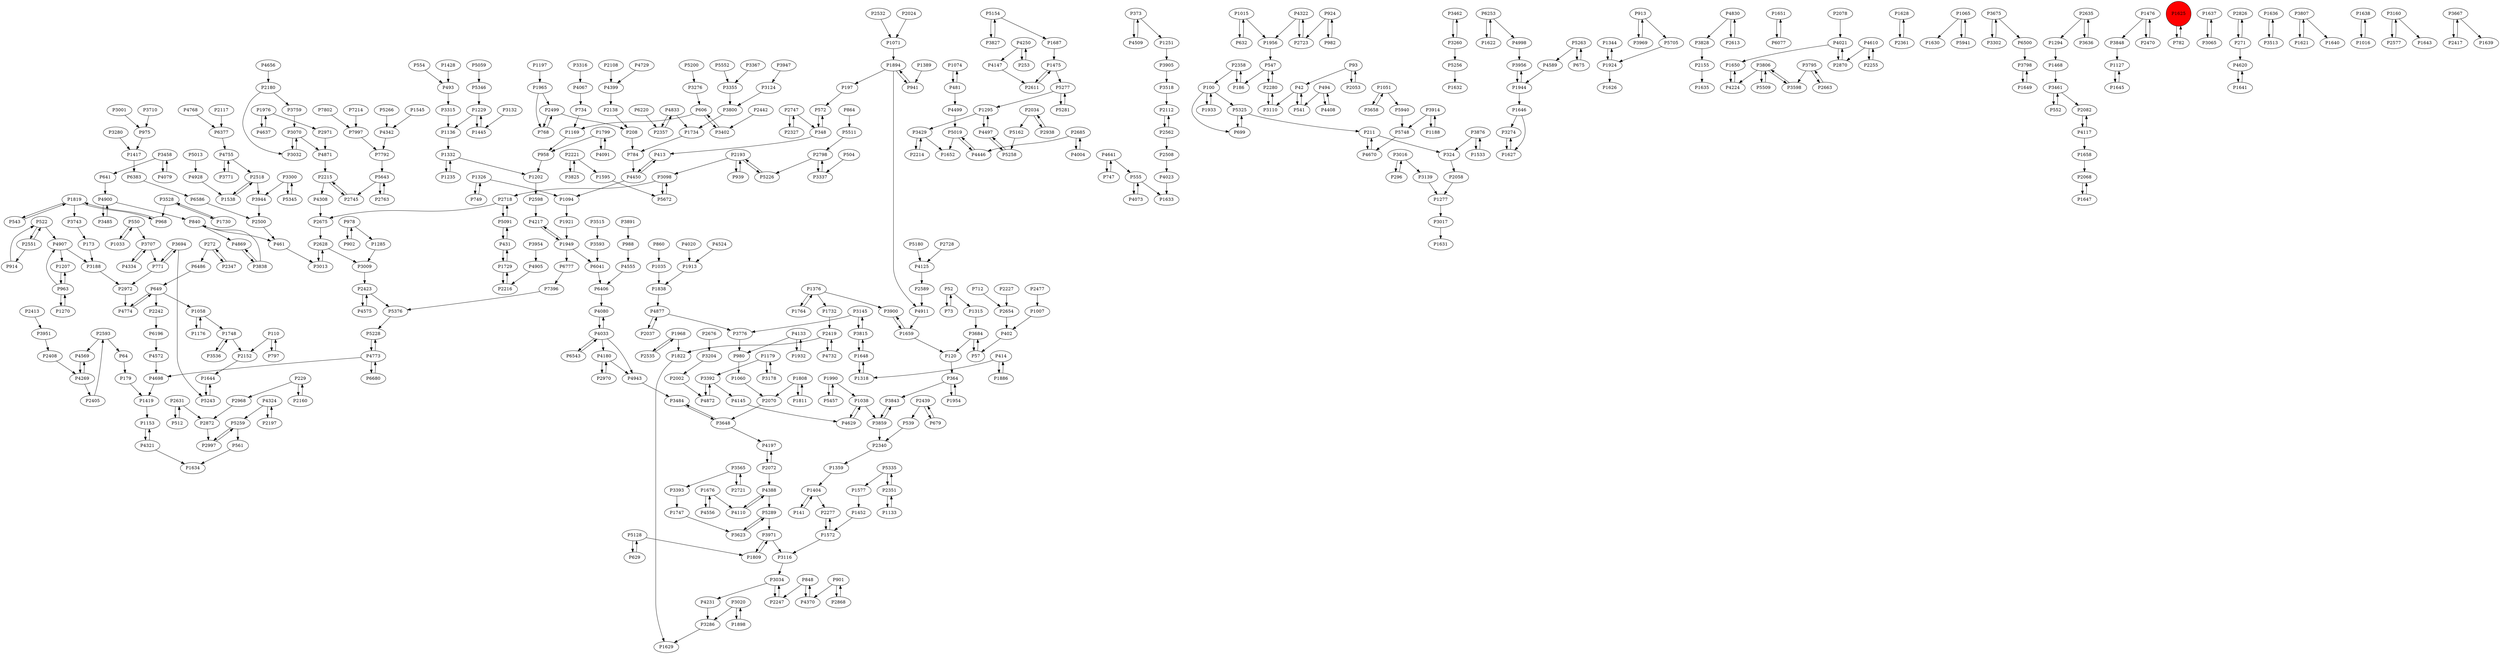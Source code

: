 digraph {
	P1428 -> P493
	P6196 -> P4572
	P4133 -> P1932
	P1921 -> P1949
	P2442 -> P3402
	P2971 -> P4871
	P3188 -> P2972
	P1074 -> P481
	P3905 -> P3518
	P1315 -> P3684
	P2072 -> P4197
	P5325 -> P699
	P2358 -> P100
	P1687 -> P1475
	P3462 -> P3260
	P6253 -> P1622
	P4656 -> P2180
	P6680 -> P4773
	P4067 -> P734
	P982 -> P924
	P1819 -> P3743
	P504 -> P3337
	P3707 -> P771
	P4033 -> P6543
	P4575 -> P2423
	P2327 -> P2747
	P939 -> P2193
	P1344 -> P1924
	P975 -> P1417
	P4830 -> P3828
	P4408 -> P494
	P1646 -> P3274
	P1007 -> P402
	P5705 -> P1924
	P1747 -> P3623
	P2532 -> P1071
	P1376 -> P1764
	P3838 -> P840
	P4033 -> P4180
	P4197 -> P2072
	P2002 -> P4872
	P1651 -> P6077
	P840 -> P461
	P3954 -> P4905
	P4020 -> P1913
	P2718 -> P5091
	P324 -> P2058
	P4877 -> P2037
	P4499 -> P5019
	P4021 -> P1650
	P1676 -> P4556
	P2728 -> P4125
	P3648 -> P4197
	P4773 -> P4698
	P1949 -> P4217
	P1628 -> P2361
	P1065 -> P1630
	P5128 -> P1809
	P561 -> P1634
	P3900 -> P1659
	P4871 -> P2215
	P3798 -> P1649
	P2535 -> P1968
	P52 -> P1315
	P5154 -> P1687
	P5289 -> P3623
	P364 -> P1954
	P5376 -> P5228
	P5019 -> P1652
	P2058 -> P1277
	P481 -> P1074
	P2477 -> P1007
	P3302 -> P3675
	P253 -> P4250
	P1894 -> P197
	P988 -> P4555
	P3461 -> P552
	P6777 -> P7396
	P493 -> P3315
	P1179 -> P3392
	P5643 -> P2745
	P3675 -> P6500
	P2227 -> P2654
	P1475 -> P5277
	P3260 -> P5256
	P1404 -> P141
	P3815 -> P3145
	P1376 -> P3900
	P2070 -> P3648
	P431 -> P1729
	P2358 -> P186
	P42 -> P541
	P173 -> P3188
	P4833 -> P1734
	P1251 -> P3905
	P2221 -> P1595
	P42 -> P3110
	P1235 -> P1332
	P3776 -> P980
	P712 -> P2654
	P3016 -> P3139
	P229 -> P2968
	P141 -> P1404
	P1965 -> P768
	P4125 -> P2589
	P2197 -> P4324
	P2423 -> P5376
	P554 -> P493
	P414 -> P1318
	P5748 -> P4670
	P2423 -> P4575
	P1153 -> P4321
	P3016 -> P296
	P4755 -> P3771
	P3914 -> P1188
	P1734 -> P784
	P4217 -> P1949
	P4117 -> P2082
	P3951 -> P2408
	P3274 -> P1627
	P2499 -> P768
	P4556 -> P1676
	P2419 -> P4732
	P1188 -> P3914
	P5258 -> P4497
	P364 -> P3843
	P1658 -> P2068
	P5243 -> P1644
	P5335 -> P1577
	P914 -> P522
	P547 -> P2280
	P179 -> P1419
	P4773 -> P6680
	P3598 -> P3806
	P4033 -> P4943
	P4637 -> P1976
	P3848 -> P1127
	P864 -> P5511
	P4370 -> P848
	P4117 -> P1658
	P4180 -> P2970
	P1625 -> P782
	P1622 -> P6253
	P4610 -> P2255
	P1572 -> P2277
	P3947 -> P3124
	P4269 -> P4569
	P3429 -> P1652
	P2968 -> P2872
	P208 -> P784
	P1729 -> P431
	P1956 -> P547
	P100 -> P1933
	P4509 -> P373
	P1644 -> P5243
	P860 -> P1035
	P1058 -> P1748
	P1295 -> P4497
	P784 -> P4450
	P1924 -> P1344
	P5226 -> P2193
	P1764 -> P1376
	P1637 -> P3065
	P2340 -> P1359
	P2280 -> P547
	P4641 -> P747
	P4698 -> P1419
	P649 -> P2242
	P2826 -> P271
	P3337 -> P2798
	P3017 -> P1631
	P4943 -> P3484
	P3013 -> P2628
	P4833 -> P2357
	P272 -> P6486
	P3458 -> P641
	P4524 -> P1913
	P1332 -> P1235
	P2747 -> P2327
	P6586 -> P2500
	P5266 -> P4342
	P4147 -> P2611
	P4079 -> P3458
	P3593 -> P6041
	P2631 -> P512
	P52 -> P73
	P606 -> P1169
	P3110 -> P2280
	P3684 -> P120
	P2798 -> P3337
	P3355 -> P3800
	P4004 -> P2685
	P4768 -> P6377
	P1468 -> P3461
	P413 -> P4450
	P3971 -> P3116
	P1051 -> P3658
	P1944 -> P1646
	P1659 -> P3900
	P5511 -> P2798
	P4497 -> P1295
	P1577 -> P1452
	P1419 -> P1153
	P1808 -> P1811
	P4342 -> P7792
	P541 -> P42
	P4620 -> P1641
	P2685 -> P4446
	P1933 -> P100
	P3800 -> P1734
	P2551 -> P522
	P5091 -> P431
	P6220 -> P2357
	P1659 -> P120
	P3528 -> P1730
	P734 -> P1169
	P649 -> P1058
	P3515 -> P3593
	P649 -> P4774
	P4231 -> P3286
	P271 -> P4620
	P5457 -> P1990
	P3124 -> P3800
	P1676 -> P4110
	P2593 -> P64
	P4641 -> P555
	P3891 -> P988
	P4145 -> P4629
	P902 -> P978
	P2408 -> P4269
	P1932 -> P4133
	P5059 -> P5346
	P1295 -> P3429
	P924 -> P982
	P5552 -> P3355
	P4388 -> P5289
	P1627 -> P3274
	P3116 -> P3034
	P4080 -> P4033
	P1332 -> P1202
	P1476 -> P2470
	P1636 -> P3513
	P5200 -> P3276
	P771 -> P2972
	P4732 -> P2419
	P271 -> P2826
	P1949 -> P6041
	P5091 -> P2718
	P5228 -> P4773
	P4110 -> P4388
	P7214 -> P7997
	P4399 -> P2138
	P5281 -> P5277
	P3807 -> P1621
	P4388 -> P4110
	P461 -> P3013
	P5259 -> P561
	P2180 -> P3759
	P1886 -> P414
	P522 -> P4907
	P2413 -> P3951
	P3536 -> P1748
	P4755 -> P2518
	P5019 -> P4446
	P1965 -> P2499
	P1094 -> P1921
	P2193 -> P3098
	P186 -> P2358
	P3707 -> P4334
	P797 -> P110
	P1065 -> P5941
	P57 -> P3684
	P1990 -> P5457
	P2593 -> P4569
	P4321 -> P1634
	P2611 -> P1475
	P1968 -> P2535
	P5277 -> P5281
	P1729 -> P2216
	P4133 -> P980
	P1638 -> P1016
	P2072 -> P4388
	P924 -> P2723
	P2747 -> P348
	P4830 -> P2613
	P958 -> P1202
	P1822 -> P1629
	P5325 -> P211
	P5154 -> P3827
	P3300 -> P5345
	P6486 -> P649
	P1445 -> P1229
	P4872 -> P3392
	P1819 -> P968
	P2635 -> P1294
	P2589 -> P4911
	P2562 -> P2508
	P4869 -> P3838
	P2215 -> P2745
	P348 -> P572
	P3710 -> P975
	P1207 -> P963
	P1277 -> P3017
	P100 -> P699
	P4224 -> P1650
	P1197 -> P1965
	P552 -> P3461
	P512 -> P2631
	P2631 -> P2872
	P572 -> P348
	P550 -> P1033
	P3098 -> P2718
	P782 -> P1625
	P3944 -> P2500
	P5256 -> P1632
	P7997 -> P7792
	P5277 -> P1295
	P5162 -> P5258
	P1202 -> P2598
	P3001 -> P975
	P1060 -> P2070
	P3032 -> P3070
	P1058 -> P1176
	P3828 -> P2155
	P3367 -> P3355
	P543 -> P1819
	P2745 -> P2215
	P2663 -> P3795
	P2215 -> P4308
	P3145 -> P3776
	P3034 -> P2247
	P2351 -> P5335
	P5335 -> P2351
	P1051 -> P5940
	P840 -> P4869
	P348 -> P413
	P1318 -> P1648
	P963 -> P1207
	P2685 -> P4004
	P4180 -> P4943
	P1229 -> P1445
	P3969 -> P913
	P1476 -> P3848
	P1133 -> P2351
	P4774 -> P649
	P3771 -> P4755
	P93 -> P2053
	P3694 -> P5243
	P93 -> P42
	P2034 -> P2938
	P1894 -> P4911
	P1799 -> P958
	P2718 -> P2675
	P1294 -> P1468
	P3971 -> P1809
	P5346 -> P1229
	P3392 -> P4872
	P2216 -> P1729
	P2598 -> P4217
	P197 -> P572
	P1990 -> P1038
	P4334 -> P3707
	P1838 -> P4877
	P1038 -> P4629
	P3914 -> P5748
	P3815 -> P1648
	P1647 -> P2068
	P414 -> P1886
	P2053 -> P93
	P4033 -> P4080
	P3160 -> P2577
	P1015 -> P1956
	P2676 -> P3204
	P1748 -> P3536
	P1649 -> P3798
	P3393 -> P1747
	P2470 -> P1476
	P6543 -> P4033
	P2500 -> P461
	P1924 -> P1626
	P3145 -> P3815
	P4324 -> P5259
	P2361 -> P1628
	P110 -> P2152
	P6383 -> P6586
	P100 -> P5325
	P4729 -> P4399
	P3795 -> P2663
	P4911 -> P1659
	P1015 -> P632
	P1949 -> P6777
	P1326 -> P749
	P431 -> P5091
	P901 -> P4370
	P963 -> P4907
	P2439 -> P679
	P4928 -> P1538
	P3565 -> P2721
	P229 -> P2160
	P1538 -> P2518
	P6253 -> P4998
	P2628 -> P3013
	P1641 -> P4620
	P4900 -> P840
	P2938 -> P2034
	P4998 -> P3956
	P1326 -> P1094
	P2193 -> P939
	P4877 -> P3776
	P1595 -> P5672
	P1648 -> P1318
	P2108 -> P4399
	P522 -> P2551
	P373 -> P1251
	P2763 -> P5643
	P1176 -> P1058
	P6406 -> P4080
	P402 -> P57
	P629 -> P5128
	P4589 -> P1944
	P1545 -> P4342
	P1732 -> P2419
	P2562 -> P2112
	P3528 -> P968
	P4629 -> P1038
	P2280 -> P3110
	P4091 -> P1799
	P3458 -> P4079
	P4446 -> P5019
	P3485 -> P4900
	P768 -> P2499
	P5013 -> P4928
	P4021 -> P2870
	P2034 -> P5162
	P494 -> P4408
	P3806 -> P4224
	P7396 -> P5376
	P2798 -> P5226
	P978 -> P902
	P3070 -> P4871
	P3743 -> P173
	P978 -> P1285
	P4773 -> P5228
	P4250 -> P4147
	P5289 -> P3971
	P3675 -> P3302
	P2635 -> P3636
	P4450 -> P413
	P2405 -> P2593
	P3838 -> P4869
	P4610 -> P2870
	P2551 -> P914
	P2221 -> P3825
	P848 -> P4370
	P2024 -> P1071
	P1033 -> P550
	P1136 -> P1332
	P2277 -> P1572
	P3956 -> P1944
	P3658 -> P1051
	P3667 -> P2417
	P4905 -> P2216
	P3859 -> P2340
	P2082 -> P4117
	P3204 -> P2002
	P3020 -> P1898
	P2117 -> P6377
	P2970 -> P4180
	P1452 -> P1572
	P1071 -> P1894
	P4322 -> P2723
	P2997 -> P5259
	P2180 -> P3032
	P4907 -> P1207
	P1127 -> P1645
	P5263 -> P4589
	P3429 -> P2214
	P494 -> P541
	P1646 -> P1627
	P4324 -> P2197
	P3825 -> P2221
	P1229 -> P1136
	P3667 -> P1639
	P1748 -> P2152
	P3827 -> P5154
	P3694 -> P771
	P2872 -> P2997
	P1650 -> P4224
	P1169 -> P958
	P1359 -> P1404
	P4322 -> P1956
	P3316 -> P4067
	P296 -> P3016
	P2138 -> P208
	P747 -> P4641
	P1533 -> P3876
	P4900 -> P3485
	P2972 -> P4774
	P2499 -> P208
	P3636 -> P2635
	P3795 -> P3598
	P3139 -> P1277
	P5259 -> P2997
	P1285 -> P3009
	P1016 -> P1638
	P3518 -> P2112
	P2078 -> P4021
	P7802 -> P7997
	P1811 -> P1808
	P110 -> P797
	P2417 -> P3667
	P4907 -> P3188
	P6077 -> P1651
	P5509 -> P3806
	P1976 -> P2971
	P3276 -> P606
	P2723 -> P4322
	P1799 -> P4091
	P675 -> P5263
	P2255 -> P4610
	P2242 -> P6196
	P2247 -> P3034
	P3402 -> P606
	P4269 -> P2405
	P963 -> P1270
	P5180 -> P4125
	P1270 -> P963
	P373 -> P4509
	P749 -> P1326
	P2155 -> P1635
	P2721 -> P3565
	P3260 -> P3462
	P1976 -> P4637
	P1648 -> P3815
	P5263 -> P675
	P2112 -> P2562
	P1808 -> P2070
	P699 -> P5325
	P3461 -> P2082
	P4073 -> P555
	P3807 -> P1640
	P641 -> P4900
	P1954 -> P364
	P3132 -> P1445
	P4555 -> P6406
	P2439 -> P539
	P547 -> P186
	P1730 -> P3528
	P913 -> P5705
	P1819 -> P543
	P3876 -> P324
	P73 -> P52
	P1376 -> P1732
	P2193 -> P5226
	P3392 -> P4145
	P3876 -> P1533
	P3009 -> P2423
	P1404 -> P2277
	P2068 -> P1647
	P3648 -> P3484
	P4569 -> P4269
	P3286 -> P1629
	P968 -> P1819
	P7792 -> P5643
	P481 -> P4499
	P120 -> P364
	P272 -> P2347
	P4250 -> P253
	P3623 -> P5289
	P5941 -> P1065
	P3280 -> P1417
	P64 -> P179
	P3065 -> P1637
	P1894 -> P941
	P1179 -> P3178
	P3484 -> P3648
	P3070 -> P3032
	P6500 -> P3798
	P2347 -> P272
	P2037 -> P4877
	P3843 -> P3859
	P771 -> P3694
	P1475 -> P2611
	P2518 -> P3944
	P4450 -> P1094
	P1944 -> P3956
	P4572 -> P4698
	P913 -> P3969
	P555 -> P1633
	P4321 -> P1153
	P4023 -> P1633
	P6041 -> P6406
	P1417 -> P6383
	P1035 -> P1838
	P980 -> P1060
	P5643 -> P2763
	P5128 -> P629
	P3513 -> P1636
	P1898 -> P3020
	P6377 -> P4755
	P2654 -> P402
	P3759 -> P3070
	P2518 -> P1538
	P3315 -> P1136
	P2870 -> P4021
	P2152 -> P1644
	P3806 -> P5509
	P3098 -> P5672
	P1572 -> P3116
	P1968 -> P1822
	P606 -> P3402
	P4497 -> P5258
	P3020 -> P3286
	P3565 -> P3393
	P679 -> P2439
	P3178 -> P1179
	P1389 -> P941
	P5940 -> P5748
	P1038 -> P3859
	P3684 -> P57
	P2160 -> P229
	P550 -> P3707
	P211 -> P324
	P4670 -> P211
	P5345 -> P3300
	P2675 -> P2628
	P3859 -> P3843
	P1809 -> P3971
	P848 -> P2247
	P2214 -> P3429
	P3806 -> P3598
	P3034 -> P4231
	P1645 -> P1127
	P1621 -> P3807
	P2577 -> P3160
	P2419 -> P1822
	P2868 -> P901
	P2351 -> P1133
	P901 -> P2868
	P555 -> P4073
	P2613 -> P4830
	P3160 -> P1643
	P941 -> P1894
	P2508 -> P4023
	P539 -> P2340
	P2357 -> P4833
	P211 -> P4670
	P5672 -> P3098
	P632 -> P1015
	P2628 -> P3009
	P4308 -> P2675
	P3300 -> P3944
	P1913 -> P1838
	P1625 [shape=circle]
	P1625 [style=filled]
	P1625 [fillcolor=red]
}